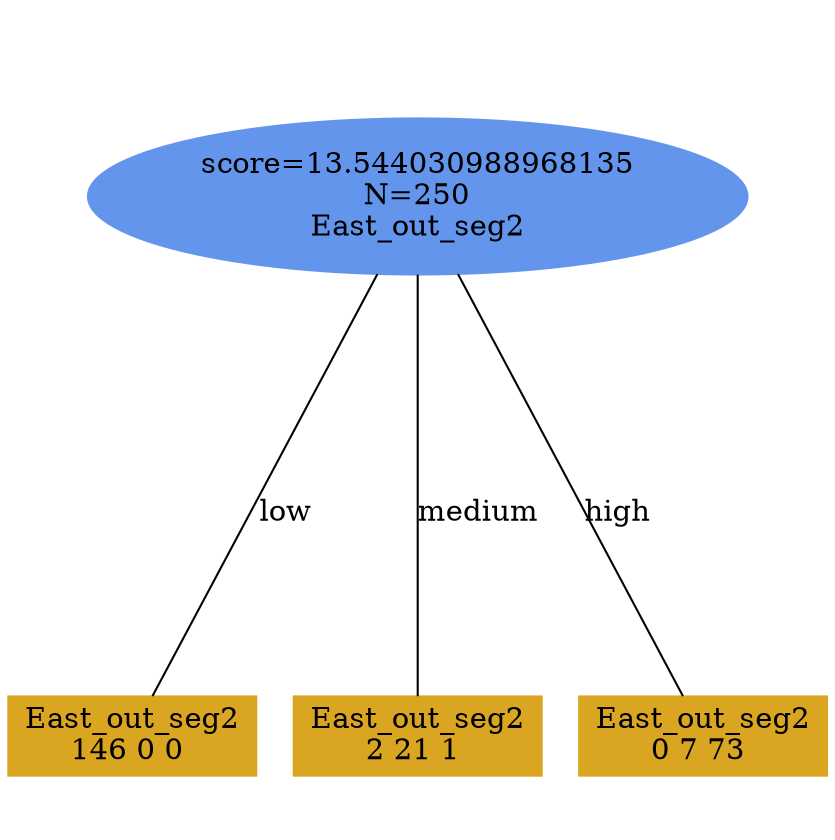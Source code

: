 digraph "DD" {
size = "7.5,10"
ratio=1.0;
center = true;
edge [dir = none];
{ rank = same; node [shape=ellipse, style=filled, color=cornflowerblue];"4012" [label="score=13.544030988968135\nN=250\nEast_out_seg2"];}
{ rank = same; node [shape=box, style=filled, color=goldenrod];"4013" [label="East_out_seg2\n146 0 0 "];}
{ rank = same; node [shape=box, style=filled, color=goldenrod];"4014" [label="East_out_seg2\n2 21 1 "];}
{ rank = same; node [shape=box, style=filled, color=goldenrod];"4015" [label="East_out_seg2\n0 7 73 "];}
"4012" -> "4013" [label = "low"];
"4012" -> "4014" [label = "medium"];
"4012" -> "4015" [label = "high"];

}